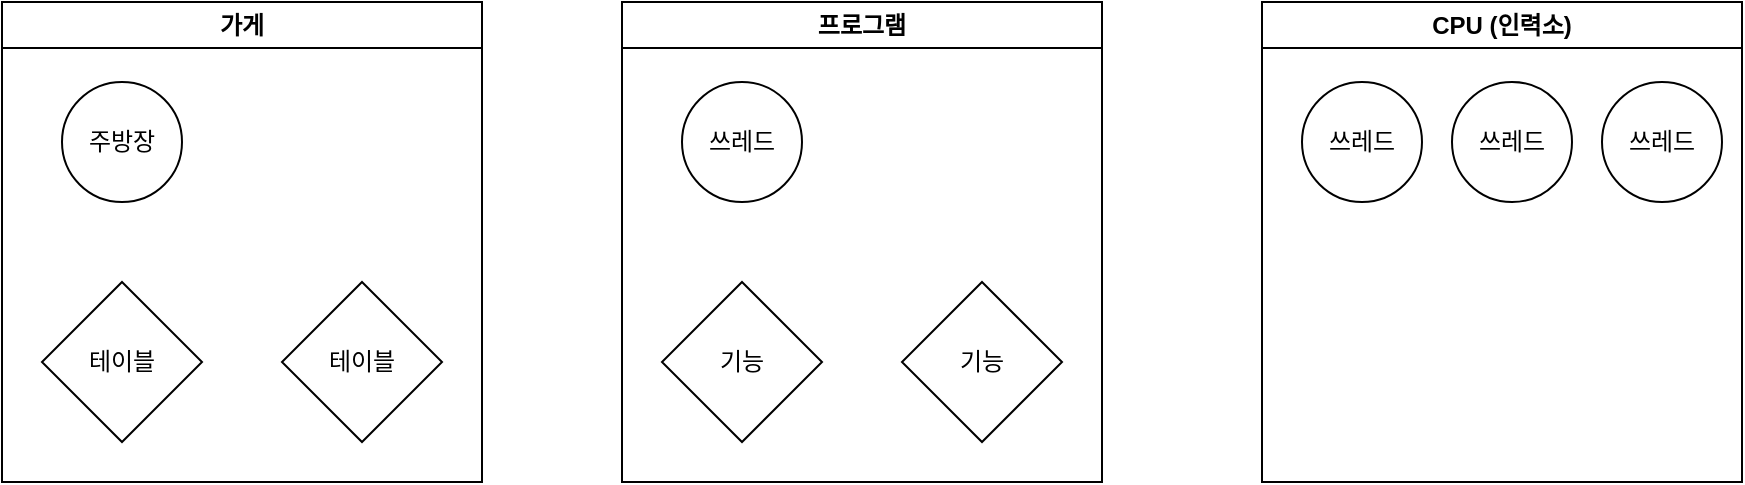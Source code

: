 <mxfile version="20.8.16" type="device"><diagram name="페이지-1" id="FnRmawLnOMQo9J2l7bpI"><mxGraphModel dx="954" dy="623" grid="1" gridSize="10" guides="1" tooltips="1" connect="1" arrows="1" fold="1" page="1" pageScale="1" pageWidth="3300" pageHeight="4681" math="0" shadow="0"><root><mxCell id="0"/><mxCell id="1" parent="0"/><mxCell id="Mr1FfZMW37--5zs5_-ei-1" value="가게" style="swimlane;whiteSpace=wrap;html=1;" vertex="1" parent="1"><mxGeometry x="90" y="210" width="240" height="240" as="geometry"/></mxCell><mxCell id="Mr1FfZMW37--5zs5_-ei-5" value="주방장" style="ellipse;whiteSpace=wrap;html=1;aspect=fixed;" vertex="1" parent="Mr1FfZMW37--5zs5_-ei-1"><mxGeometry x="30" y="40" width="60" height="60" as="geometry"/></mxCell><mxCell id="Mr1FfZMW37--5zs5_-ei-6" value="테이블" style="rhombus;whiteSpace=wrap;html=1;" vertex="1" parent="Mr1FfZMW37--5zs5_-ei-1"><mxGeometry x="20" y="140" width="80" height="80" as="geometry"/></mxCell><mxCell id="Mr1FfZMW37--5zs5_-ei-7" value="테이블" style="rhombus;whiteSpace=wrap;html=1;" vertex="1" parent="Mr1FfZMW37--5zs5_-ei-1"><mxGeometry x="140" y="140" width="80" height="80" as="geometry"/></mxCell><mxCell id="Mr1FfZMW37--5zs5_-ei-8" value="프로그램" style="swimlane;whiteSpace=wrap;html=1;" vertex="1" parent="1"><mxGeometry x="400" y="210" width="240" height="240" as="geometry"/></mxCell><mxCell id="Mr1FfZMW37--5zs5_-ei-9" value="쓰레드" style="ellipse;whiteSpace=wrap;html=1;aspect=fixed;" vertex="1" parent="Mr1FfZMW37--5zs5_-ei-8"><mxGeometry x="30" y="40" width="60" height="60" as="geometry"/></mxCell><mxCell id="Mr1FfZMW37--5zs5_-ei-10" value="기능" style="rhombus;whiteSpace=wrap;html=1;" vertex="1" parent="Mr1FfZMW37--5zs5_-ei-8"><mxGeometry x="20" y="140" width="80" height="80" as="geometry"/></mxCell><mxCell id="Mr1FfZMW37--5zs5_-ei-11" value="기능" style="rhombus;whiteSpace=wrap;html=1;" vertex="1" parent="Mr1FfZMW37--5zs5_-ei-8"><mxGeometry x="140" y="140" width="80" height="80" as="geometry"/></mxCell><mxCell id="Mr1FfZMW37--5zs5_-ei-12" value="CPU (인력소)" style="swimlane;whiteSpace=wrap;html=1;" vertex="1" parent="1"><mxGeometry x="720" y="210" width="240" height="240" as="geometry"/></mxCell><mxCell id="Mr1FfZMW37--5zs5_-ei-13" value="쓰레드" style="ellipse;whiteSpace=wrap;html=1;aspect=fixed;" vertex="1" parent="Mr1FfZMW37--5zs5_-ei-12"><mxGeometry x="20" y="40" width="60" height="60" as="geometry"/></mxCell><mxCell id="Mr1FfZMW37--5zs5_-ei-16" value="쓰레드" style="ellipse;whiteSpace=wrap;html=1;aspect=fixed;" vertex="1" parent="Mr1FfZMW37--5zs5_-ei-12"><mxGeometry x="95" y="40" width="60" height="60" as="geometry"/></mxCell><mxCell id="Mr1FfZMW37--5zs5_-ei-17" value="쓰레드" style="ellipse;whiteSpace=wrap;html=1;aspect=fixed;" vertex="1" parent="Mr1FfZMW37--5zs5_-ei-12"><mxGeometry x="170" y="40" width="60" height="60" as="geometry"/></mxCell></root></mxGraphModel></diagram></mxfile>